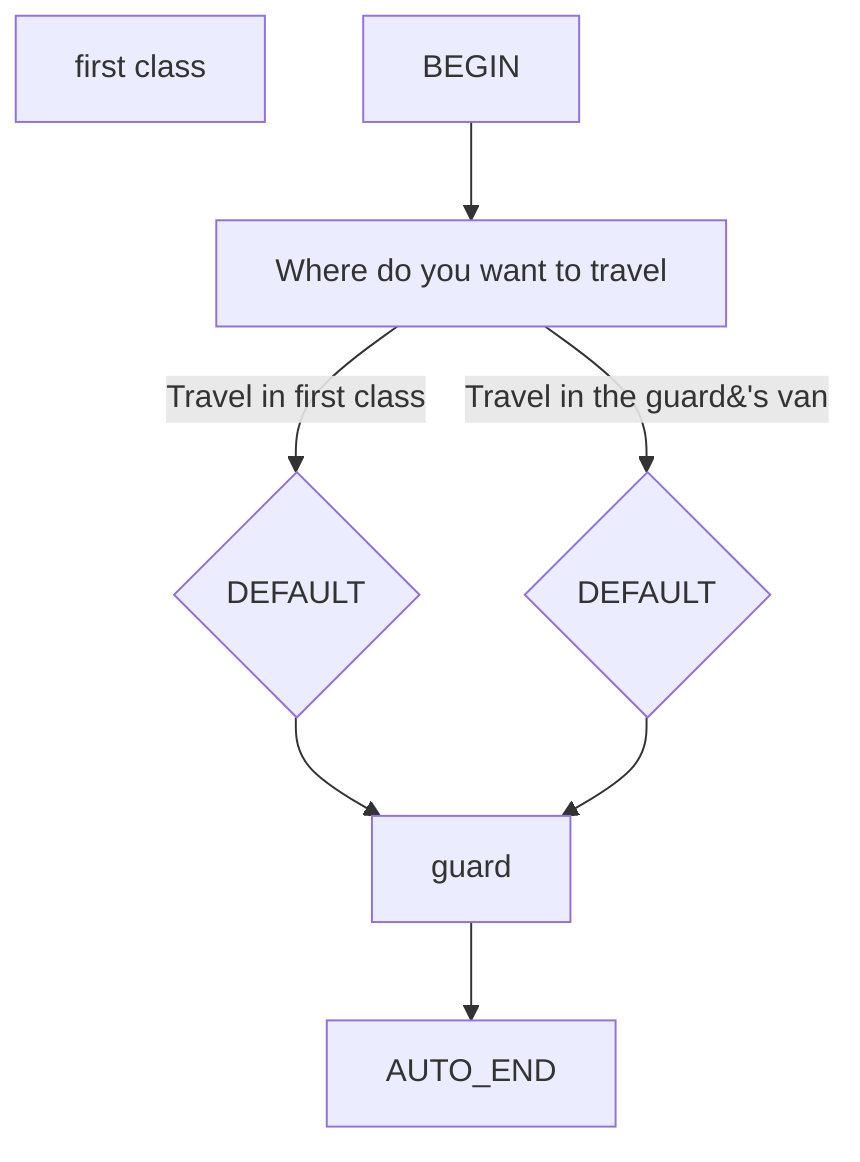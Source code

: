 flowchart TD
    B["Where do you want to travel"]
    C{"DEFAULT"}
    E{"DEFAULT"}
    I["guard"]
    K["first class"]
    B -->|Travel in first class| C
    C --> I
    B -->|Travel in the guard&#39;s van| E
    E --> I
    BEGIN --> B
    I --> AUTO_END